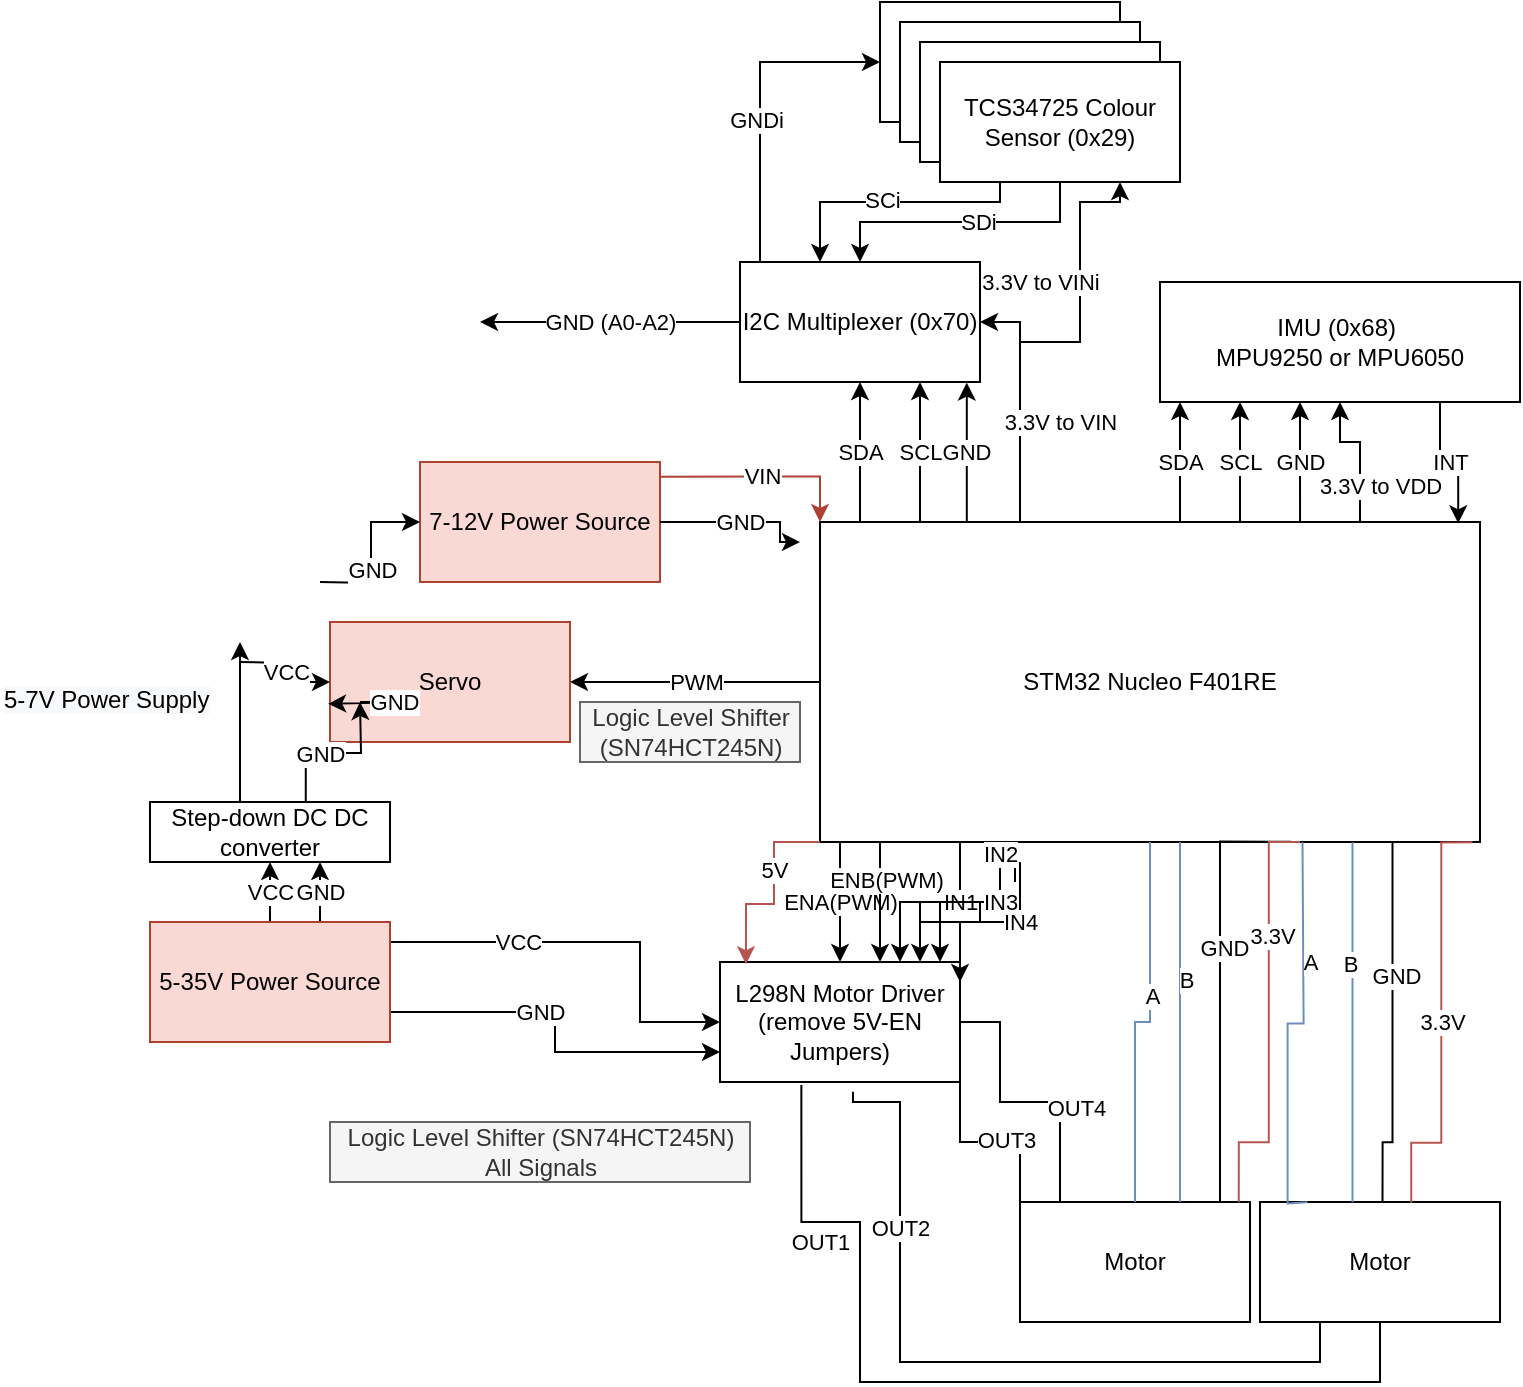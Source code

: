 <mxfile version="14.9.6" type="device"><diagram id="vrNpxhOBOukaihI8gBGh" name="Page-1"><mxGraphModel dx="1178" dy="681" grid="1" gridSize="10" guides="1" tooltips="1" connect="1" arrows="1" fold="1" page="1" pageScale="1" pageWidth="850" pageHeight="1100" math="0" shadow="0"><root><mxCell id="0"/><mxCell id="1" parent="0"/><mxCell id="g9xkTk40jJ5ha4Rl7LRV-19" value="ENA(PWM)" style="edgeStyle=orthogonalEdgeStyle;rounded=0;orthogonalLoop=1;jettySize=auto;html=1;entryX=0.5;entryY=0;entryDx=0;entryDy=0;" parent="1" source="OatvqvWwIHZUIBoUpNTg-1" target="OatvqvWwIHZUIBoUpNTg-7" edge="1"><mxGeometry relative="1" as="geometry"><Array as="points"><mxPoint x="450" y="630"/><mxPoint x="450" y="630"/></Array></mxGeometry></mxCell><mxCell id="g9xkTk40jJ5ha4Rl7LRV-29" style="edgeStyle=orthogonalEdgeStyle;rounded=0;orthogonalLoop=1;jettySize=auto;html=1;entryX=0.75;entryY=0;entryDx=0;entryDy=0;" parent="1" source="OatvqvWwIHZUIBoUpNTg-1" target="OatvqvWwIHZUIBoUpNTg-7" edge="1"><mxGeometry relative="1" as="geometry"><Array as="points"><mxPoint x="510" y="650"/><mxPoint x="480" y="650"/></Array></mxGeometry></mxCell><mxCell id="g9xkTk40jJ5ha4Rl7LRV-30" value="IN1" style="edgeLabel;html=1;align=center;verticalAlign=middle;resizable=0;points=[];" parent="g9xkTk40jJ5ha4Rl7LRV-29" vertex="1" connectable="0"><mxGeometry x="-0.467" relative="1" as="geometry"><mxPoint y="6" as="offset"/></mxGeometry></mxCell><mxCell id="g9xkTk40jJ5ha4Rl7LRV-50" value="PWM" style="edgeStyle=orthogonalEdgeStyle;rounded=0;orthogonalLoop=1;jettySize=auto;html=1;entryX=1;entryY=0.5;entryDx=0;entryDy=0;" parent="1" source="OatvqvWwIHZUIBoUpNTg-1" target="OatvqvWwIHZUIBoUpNTg-11" edge="1"><mxGeometry relative="1" as="geometry"/></mxCell><mxCell id="g9xkTk40jJ5ha4Rl7LRV-62" value="3.3V to VIN" style="edgeStyle=orthogonalEdgeStyle;rounded=0;orthogonalLoop=1;jettySize=auto;html=1;entryX=1;entryY=0.5;entryDx=0;entryDy=0;" parent="1" source="OatvqvWwIHZUIBoUpNTg-1" target="OatvqvWwIHZUIBoUpNTg-2" edge="1"><mxGeometry x="-0.167" y="-20" relative="1" as="geometry"><Array as="points"><mxPoint x="540" y="360"/></Array><mxPoint as="offset"/></mxGeometry></mxCell><mxCell id="g9xkTk40jJ5ha4Rl7LRV-69" value="SDA" style="edgeStyle=orthogonalEdgeStyle;rounded=0;orthogonalLoop=1;jettySize=auto;html=1;" parent="1" source="OatvqvWwIHZUIBoUpNTg-1" target="OatvqvWwIHZUIBoUpNTg-2" edge="1"><mxGeometry relative="1" as="geometry"><Array as="points"><mxPoint x="460" y="430"/><mxPoint x="460" y="430"/></Array></mxGeometry></mxCell><mxCell id="g9xkTk40jJ5ha4Rl7LRV-71" value="GND" style="edgeStyle=orthogonalEdgeStyle;rounded=0;orthogonalLoop=1;jettySize=auto;html=1;entryX=0.945;entryY=1.005;entryDx=0;entryDy=0;entryPerimeter=0;" parent="1" source="OatvqvWwIHZUIBoUpNTg-1" target="OatvqvWwIHZUIBoUpNTg-2" edge="1"><mxGeometry relative="1" as="geometry"><Array as="points"><mxPoint x="513" y="425"/></Array></mxGeometry></mxCell><mxCell id="OatvqvWwIHZUIBoUpNTg-1" value="STM32 Nucleo F401RE" style="rounded=0;whiteSpace=wrap;html=1;" parent="1" vertex="1"><mxGeometry x="440" y="460" width="330" height="160" as="geometry"/></mxCell><mxCell id="g9xkTk40jJ5ha4Rl7LRV-73" style="edgeStyle=orthogonalEdgeStyle;rounded=0;orthogonalLoop=1;jettySize=auto;html=1;entryX=0;entryY=0.5;entryDx=0;entryDy=0;" parent="1" source="OatvqvWwIHZUIBoUpNTg-2" target="OatvqvWwIHZUIBoUpNTg-3" edge="1"><mxGeometry relative="1" as="geometry"><Array as="points"><mxPoint x="410" y="230"/></Array></mxGeometry></mxCell><mxCell id="g9xkTk40jJ5ha4Rl7LRV-74" value="GNDi" style="edgeLabel;html=1;align=center;verticalAlign=middle;resizable=0;points=[];" parent="g9xkTk40jJ5ha4Rl7LRV-73" vertex="1" connectable="0"><mxGeometry x="-0.104" y="2" relative="1" as="geometry"><mxPoint as="offset"/></mxGeometry></mxCell><mxCell id="g9xkTk40jJ5ha4Rl7LRV-75" value="GND (A0-A2)" style="edgeStyle=orthogonalEdgeStyle;rounded=0;orthogonalLoop=1;jettySize=auto;html=1;exitX=0;exitY=0.5;exitDx=0;exitDy=0;" parent="1" source="OatvqvWwIHZUIBoUpNTg-2" edge="1"><mxGeometry relative="1" as="geometry"><mxPoint x="270" y="360" as="targetPoint"/></mxGeometry></mxCell><mxCell id="OatvqvWwIHZUIBoUpNTg-2" value="I2C Multiplexer (0x70)" style="rounded=0;whiteSpace=wrap;html=1;" parent="1" vertex="1"><mxGeometry x="400" y="330" width="120" height="60" as="geometry"/></mxCell><mxCell id="OatvqvWwIHZUIBoUpNTg-3" value="TCS34725 Colour Sensor" style="rounded=0;whiteSpace=wrap;html=1;" parent="1" vertex="1"><mxGeometry x="470" y="200" width="120" height="60" as="geometry"/></mxCell><mxCell id="OatvqvWwIHZUIBoUpNTg-4" value="TCS34725 Colour Sensor" style="rounded=0;whiteSpace=wrap;html=1;" parent="1" vertex="1"><mxGeometry x="480" y="210" width="120" height="60" as="geometry"/></mxCell><mxCell id="OatvqvWwIHZUIBoUpNTg-5" value="TCS34725 Colour Sensor" style="rounded=0;whiteSpace=wrap;html=1;" parent="1" vertex="1"><mxGeometry x="490" y="220" width="120" height="60" as="geometry"/></mxCell><mxCell id="g9xkTk40jJ5ha4Rl7LRV-64" style="edgeStyle=orthogonalEdgeStyle;rounded=0;orthogonalLoop=1;jettySize=auto;html=1;entryX=0.5;entryY=0;entryDx=0;entryDy=0;" parent="1" source="OatvqvWwIHZUIBoUpNTg-6" target="OatvqvWwIHZUIBoUpNTg-2" edge="1"><mxGeometry relative="1" as="geometry"/></mxCell><mxCell id="g9xkTk40jJ5ha4Rl7LRV-68" value="SDi" style="edgeLabel;html=1;align=center;verticalAlign=middle;resizable=0;points=[];" parent="g9xkTk40jJ5ha4Rl7LRV-64" vertex="1" connectable="0"><mxGeometry x="-0.131" relative="1" as="geometry"><mxPoint as="offset"/></mxGeometry></mxCell><mxCell id="OatvqvWwIHZUIBoUpNTg-6" value="TCS34725 Colour Sensor (0x29)" style="rounded=0;whiteSpace=wrap;html=1;" parent="1" vertex="1"><mxGeometry x="500" y="230" width="120" height="60" as="geometry"/></mxCell><mxCell id="OatvqvWwIHZUIBoUpNTg-7" value="L298N Motor Driver&lt;br&gt;(remove 5V-EN Jumpers)" style="rounded=0;whiteSpace=wrap;html=1;" parent="1" vertex="1"><mxGeometry x="390" y="680" width="120" height="60" as="geometry"/></mxCell><mxCell id="OatvqvWwIHZUIBoUpNTg-8" value="Motor" style="rounded=0;whiteSpace=wrap;html=1;" parent="1" vertex="1"><mxGeometry x="660" y="800" width="120" height="60" as="geometry"/></mxCell><mxCell id="OatvqvWwIHZUIBoUpNTg-9" value="Motor" style="rounded=0;whiteSpace=wrap;html=1;" parent="1" vertex="1"><mxGeometry x="540" y="800" width="115" height="60" as="geometry"/></mxCell><mxCell id="g9xkTk40jJ5ha4Rl7LRV-83" value="INT" style="edgeStyle=orthogonalEdgeStyle;rounded=0;orthogonalLoop=1;jettySize=auto;html=1;entryX=0.967;entryY=0.004;entryDx=0;entryDy=0;entryPerimeter=0;" parent="1" source="OatvqvWwIHZUIBoUpNTg-10" target="OatvqvWwIHZUIBoUpNTg-1" edge="1"><mxGeometry relative="1" as="geometry"><Array as="points"><mxPoint x="750" y="430"/><mxPoint x="759" y="430"/></Array></mxGeometry></mxCell><mxCell id="OatvqvWwIHZUIBoUpNTg-10" value="IMU (0x68)&amp;nbsp;&lt;br&gt;MPU9250 or MPU6050" style="rounded=0;whiteSpace=wrap;html=1;" parent="1" vertex="1"><mxGeometry x="610" y="340" width="180" height="60" as="geometry"/></mxCell><mxCell id="OatvqvWwIHZUIBoUpNTg-11" value="Servo" style="rounded=0;whiteSpace=wrap;html=1;fillColor=#fad9d5;strokeColor=#ae4132;" parent="1" vertex="1"><mxGeometry x="195" y="510" width="120" height="60" as="geometry"/></mxCell><mxCell id="g9xkTk40jJ5ha4Rl7LRV-48" value="VCC" style="edgeStyle=orthogonalEdgeStyle;rounded=0;orthogonalLoop=1;jettySize=auto;html=1;entryX=0;entryY=0.5;entryDx=0;entryDy=0;" parent="1" target="OatvqvWwIHZUIBoUpNTg-11" edge="1"><mxGeometry relative="1" as="geometry"><mxPoint x="150" y="530" as="sourcePoint"/></mxGeometry></mxCell><mxCell id="g9xkTk40jJ5ha4Rl7LRV-49" value="GND" style="edgeStyle=orthogonalEdgeStyle;rounded=0;orthogonalLoop=1;jettySize=auto;html=1;entryX=-0.008;entryY=0.682;entryDx=0;entryDy=0;entryPerimeter=0;" parent="1" target="OatvqvWwIHZUIBoUpNTg-11" edge="1"><mxGeometry relative="1" as="geometry"><Array as="points"><mxPoint x="235" y="550"/><mxPoint x="235" y="551"/></Array><mxPoint x="210" y="550" as="sourcePoint"/></mxGeometry></mxCell><mxCell id="g9xkTk40jJ5ha4Rl7LRV-1" value="" style="endArrow=none;html=1;rounded=0;edgeStyle=orthogonalEdgeStyle;exitX=0.5;exitY=0;exitDx=0;exitDy=0;entryX=0.5;entryY=1;entryDx=0;entryDy=0;fillColor=#dae8fc;strokeColor=#6c8ebf;" parent="1" source="OatvqvWwIHZUIBoUpNTg-9" target="OatvqvWwIHZUIBoUpNTg-1" edge="1"><mxGeometry width="50" height="50" relative="1" as="geometry"><mxPoint x="600" y="770" as="sourcePoint"/><mxPoint x="650" y="720" as="targetPoint"/></mxGeometry></mxCell><mxCell id="g9xkTk40jJ5ha4Rl7LRV-22" value="A" style="edgeLabel;html=1;align=center;verticalAlign=middle;resizable=0;points=[];" parent="g9xkTk40jJ5ha4Rl7LRV-1" vertex="1" connectable="0"><mxGeometry x="0.18" y="-2" relative="1" as="geometry"><mxPoint x="-1" as="offset"/></mxGeometry></mxCell><mxCell id="g9xkTk40jJ5ha4Rl7LRV-2" value="" style="endArrow=none;html=1;rounded=0;edgeStyle=orthogonalEdgeStyle;exitX=0.5;exitY=0;exitDx=0;exitDy=0;entryX=0.5;entryY=1;entryDx=0;entryDy=0;fillColor=#dae8fc;strokeColor=#6c8ebf;" parent="1" edge="1"><mxGeometry width="50" height="50" relative="1" as="geometry"><mxPoint x="620" y="800" as="sourcePoint"/><mxPoint x="620" y="620" as="targetPoint"/></mxGeometry></mxCell><mxCell id="g9xkTk40jJ5ha4Rl7LRV-23" value="B" style="edgeLabel;html=1;align=center;verticalAlign=middle;resizable=0;points=[];" parent="g9xkTk40jJ5ha4Rl7LRV-2" vertex="1" connectable="0"><mxGeometry x="0.233" y="-3" relative="1" as="geometry"><mxPoint as="offset"/></mxGeometry></mxCell><mxCell id="g9xkTk40jJ5ha4Rl7LRV-3" value="" style="endArrow=none;html=1;rounded=0;edgeStyle=orthogonalEdgeStyle;exitX=0;exitY=0;exitDx=0;exitDy=0;entryX=1;entryY=1;entryDx=0;entryDy=0;" parent="1" source="OatvqvWwIHZUIBoUpNTg-9" target="OatvqvWwIHZUIBoUpNTg-7" edge="1"><mxGeometry width="50" height="50" relative="1" as="geometry"><mxPoint x="550" y="770" as="sourcePoint"/><mxPoint x="600" y="720" as="targetPoint"/><Array as="points"><mxPoint x="540" y="770"/><mxPoint x="510" y="770"/></Array></mxGeometry></mxCell><mxCell id="g9xkTk40jJ5ha4Rl7LRV-40" value="OUT3" style="edgeLabel;html=1;align=center;verticalAlign=middle;resizable=0;points=[];" parent="g9xkTk40jJ5ha4Rl7LRV-3" vertex="1" connectable="0"><mxGeometry x="-0.175" y="-1" relative="1" as="geometry"><mxPoint as="offset"/></mxGeometry></mxCell><mxCell id="g9xkTk40jJ5ha4Rl7LRV-4" value="" style="endArrow=none;html=1;rounded=0;edgeStyle=orthogonalEdgeStyle;exitX=0;exitY=0;exitDx=0;exitDy=0;entryX=1;entryY=0.5;entryDx=0;entryDy=0;" parent="1" target="OatvqvWwIHZUIBoUpNTg-7" edge="1"><mxGeometry width="50" height="50" relative="1" as="geometry"><mxPoint x="560" y="800" as="sourcePoint"/><mxPoint x="530" y="710" as="targetPoint"/><Array as="points"><mxPoint x="560" y="750"/><mxPoint x="530" y="750"/><mxPoint x="530" y="710"/></Array></mxGeometry></mxCell><mxCell id="g9xkTk40jJ5ha4Rl7LRV-39" value="OUT4" style="edgeLabel;html=1;align=center;verticalAlign=middle;resizable=0;points=[];" parent="g9xkTk40jJ5ha4Rl7LRV-4" vertex="1" connectable="0"><mxGeometry x="-0.327" y="-1" relative="1" as="geometry"><mxPoint x="7" as="offset"/></mxGeometry></mxCell><mxCell id="g9xkTk40jJ5ha4Rl7LRV-5" value="" style="endArrow=none;html=1;rounded=0;edgeStyle=orthogonalEdgeStyle;entryX=0.714;entryY=0.999;entryDx=0;entryDy=0;entryPerimeter=0;startArrow=none;" parent="1" target="OatvqvWwIHZUIBoUpNTg-1" edge="1" source="OatvqvWwIHZUIBoUpNTg-9"><mxGeometry width="50" height="50" relative="1" as="geometry"><mxPoint x="640" y="620" as="sourcePoint"/><mxPoint x="605" y="740" as="targetPoint"/><Array as="points"><mxPoint x="640" y="620"/></Array></mxGeometry></mxCell><mxCell id="g9xkTk40jJ5ha4Rl7LRV-26" value="GND" style="edgeLabel;html=1;align=center;verticalAlign=middle;resizable=0;points=[];" parent="g9xkTk40jJ5ha4Rl7LRV-5" vertex="1" connectable="0"><mxGeometry x="0.18" y="-2" relative="1" as="geometry"><mxPoint as="offset"/></mxGeometry></mxCell><mxCell id="g9xkTk40jJ5ha4Rl7LRV-6" value="" style="endArrow=none;html=1;rounded=0;edgeStyle=orthogonalEdgeStyle;exitX=0;exitY=0;exitDx=0;exitDy=0;entryX=0.714;entryY=0.999;entryDx=0;entryDy=0;entryPerimeter=0;fillColor=#f8cecc;strokeColor=#b85450;" parent="1" edge="1"><mxGeometry width="50" height="50" relative="1" as="geometry"><mxPoint x="649.38" y="800.17" as="sourcePoint"/><mxPoint x="680.0" y="620.01" as="targetPoint"/><Array as="points"><mxPoint x="649.38" y="770.17"/><mxPoint x="664.38" y="770.17"/><mxPoint x="664.38" y="620.17"/></Array></mxGeometry></mxCell><mxCell id="g9xkTk40jJ5ha4Rl7LRV-27" value="3.3V" style="edgeLabel;html=1;align=center;verticalAlign=middle;resizable=0;points=[];" parent="g9xkTk40jJ5ha4Rl7LRV-6" vertex="1" connectable="0"><mxGeometry x="0.403" y="-1" relative="1" as="geometry"><mxPoint as="offset"/></mxGeometry></mxCell><mxCell id="g9xkTk40jJ5ha4Rl7LRV-7" value="" style="endArrow=none;html=1;rounded=0;edgeStyle=orthogonalEdgeStyle;exitX=0.5;exitY=0;exitDx=0;exitDy=0;entryX=0.5;entryY=1;entryDx=0;entryDy=0;fillColor=#dae8fc;strokeColor=#6c8ebf;" parent="1" edge="1"><mxGeometry width="50" height="50" relative="1" as="geometry"><mxPoint x="683.75" y="800.17" as="sourcePoint"/><mxPoint x="681.25" y="620.17" as="targetPoint"/></mxGeometry></mxCell><mxCell id="g9xkTk40jJ5ha4Rl7LRV-24" value="A" style="edgeLabel;html=1;align=center;verticalAlign=middle;resizable=0;points=[];" parent="g9xkTk40jJ5ha4Rl7LRV-7" vertex="1" connectable="0"><mxGeometry x="0.396" y="-3" relative="1" as="geometry"><mxPoint as="offset"/></mxGeometry></mxCell><mxCell id="g9xkTk40jJ5ha4Rl7LRV-8" value="" style="endArrow=none;html=1;rounded=0;edgeStyle=orthogonalEdgeStyle;exitX=0.5;exitY=0;exitDx=0;exitDy=0;entryX=0.5;entryY=1;entryDx=0;entryDy=0;fillColor=#dae8fc;strokeColor=#6c8ebf;" parent="1" edge="1"><mxGeometry width="50" height="50" relative="1" as="geometry"><mxPoint x="706.25" y="800.17" as="sourcePoint"/><mxPoint x="706.25" y="620.17" as="targetPoint"/></mxGeometry></mxCell><mxCell id="g9xkTk40jJ5ha4Rl7LRV-25" value="B" style="edgeLabel;html=1;align=center;verticalAlign=middle;resizable=0;points=[];" parent="g9xkTk40jJ5ha4Rl7LRV-8" vertex="1" connectable="0"><mxGeometry x="0.328" y="2" relative="1" as="geometry"><mxPoint as="offset"/></mxGeometry></mxCell><mxCell id="g9xkTk40jJ5ha4Rl7LRV-9" value="" style="endArrow=none;html=1;rounded=0;edgeStyle=orthogonalEdgeStyle;exitX=0;exitY=0;exitDx=0;exitDy=0;entryX=0.714;entryY=0.999;entryDx=0;entryDy=0;entryPerimeter=0;" parent="1" edge="1"><mxGeometry width="50" height="50" relative="1" as="geometry"><mxPoint x="721.25" y="800.17" as="sourcePoint"/><mxPoint x="751.87" y="620.01" as="targetPoint"/><Array as="points"><mxPoint x="721.25" y="770.17"/><mxPoint x="726.25" y="770.17"/><mxPoint x="726.25" y="620.17"/></Array></mxGeometry></mxCell><mxCell id="g9xkTk40jJ5ha4Rl7LRV-28" value="GND" style="edgeLabel;html=1;align=center;verticalAlign=middle;resizable=0;points=[];" parent="g9xkTk40jJ5ha4Rl7LRV-9" vertex="1" connectable="0"><mxGeometry x="0.126" y="-1" relative="1" as="geometry"><mxPoint as="offset"/></mxGeometry></mxCell><mxCell id="g9xkTk40jJ5ha4Rl7LRV-10" value="3.3V" style="endArrow=none;html=1;rounded=0;edgeStyle=orthogonalEdgeStyle;exitX=0;exitY=0;exitDx=0;exitDy=0;entryX=0.714;entryY=0.999;entryDx=0;entryDy=0;entryPerimeter=0;fillColor=#f8cecc;strokeColor=#b85450;" parent="1" edge="1"><mxGeometry width="50" height="50" relative="1" as="geometry"><mxPoint x="735.63" y="800.34" as="sourcePoint"/><mxPoint x="766.25" y="620.18" as="targetPoint"/><Array as="points"><mxPoint x="735.63" y="770.34"/><mxPoint x="750.63" y="770.34"/><mxPoint x="750.63" y="620.34"/></Array></mxGeometry></mxCell><mxCell id="g9xkTk40jJ5ha4Rl7LRV-11" value="" style="endArrow=none;html=1;rounded=0;edgeStyle=orthogonalEdgeStyle;exitX=0.5;exitY=1;exitDx=0;exitDy=0;entryX=0.339;entryY=1.025;entryDx=0;entryDy=0;entryPerimeter=0;" parent="1" source="OatvqvWwIHZUIBoUpNTg-8" target="OatvqvWwIHZUIBoUpNTg-7" edge="1"><mxGeometry width="50" height="50" relative="1" as="geometry"><mxPoint x="460" y="840" as="sourcePoint"/><mxPoint x="430" y="780" as="targetPoint"/><Array as="points"><mxPoint x="720" y="890"/><mxPoint x="460" y="890"/><mxPoint x="460" y="810"/><mxPoint x="431" y="810"/></Array></mxGeometry></mxCell><mxCell id="g9xkTk40jJ5ha4Rl7LRV-38" value="OUT1" style="edgeLabel;html=1;align=center;verticalAlign=middle;resizable=0;points=[];" parent="g9xkTk40jJ5ha4Rl7LRV-11" vertex="1" connectable="0"><mxGeometry x="0.603" y="1" relative="1" as="geometry"><mxPoint x="-15" y="9" as="offset"/></mxGeometry></mxCell><mxCell id="g9xkTk40jJ5ha4Rl7LRV-12" value="" style="endArrow=none;html=1;rounded=0;edgeStyle=orthogonalEdgeStyle;exitX=0.25;exitY=1;exitDx=0;exitDy=0;entryX=0.554;entryY=1.081;entryDx=0;entryDy=0;entryPerimeter=0;" parent="1" source="OatvqvWwIHZUIBoUpNTg-8" target="OatvqvWwIHZUIBoUpNTg-7" edge="1"><mxGeometry width="50" height="50" relative="1" as="geometry"><mxPoint x="480" y="840" as="sourcePoint"/><mxPoint x="430" y="750" as="targetPoint"/><Array as="points"><mxPoint x="690" y="880"/><mxPoint x="480" y="880"/><mxPoint x="480" y="750"/><mxPoint x="457" y="750"/></Array></mxGeometry></mxCell><mxCell id="g9xkTk40jJ5ha4Rl7LRV-37" value="OUT2" style="edgeLabel;html=1;align=center;verticalAlign=middle;resizable=0;points=[];" parent="g9xkTk40jJ5ha4Rl7LRV-12" vertex="1" connectable="0"><mxGeometry x="0.532" relative="1" as="geometry"><mxPoint as="offset"/></mxGeometry></mxCell><mxCell id="g9xkTk40jJ5ha4Rl7LRV-14" style="edgeStyle=orthogonalEdgeStyle;rounded=0;orthogonalLoop=1;jettySize=auto;html=1;exitX=1;exitY=0.5;exitDx=0;exitDy=0;" parent="1" source="g9xkTk40jJ5ha4Rl7LRV-13" target="OatvqvWwIHZUIBoUpNTg-7" edge="1"><mxGeometry relative="1" as="geometry"><Array as="points"><mxPoint x="225" y="670"/><mxPoint x="350" y="670"/><mxPoint x="350" y="710"/></Array></mxGeometry></mxCell><mxCell id="g9xkTk40jJ5ha4Rl7LRV-15" value="VCC" style="edgeLabel;html=1;align=center;verticalAlign=middle;resizable=0;points=[];" parent="g9xkTk40jJ5ha4Rl7LRV-14" vertex="1" connectable="0"><mxGeometry x="-0.255" relative="1" as="geometry"><mxPoint as="offset"/></mxGeometry></mxCell><mxCell id="g9xkTk40jJ5ha4Rl7LRV-16" style="edgeStyle=orthogonalEdgeStyle;rounded=0;orthogonalLoop=1;jettySize=auto;html=1;exitX=1;exitY=0.75;exitDx=0;exitDy=0;entryX=0;entryY=0.75;entryDx=0;entryDy=0;" parent="1" source="g9xkTk40jJ5ha4Rl7LRV-13" target="OatvqvWwIHZUIBoUpNTg-7" edge="1"><mxGeometry relative="1" as="geometry"/></mxCell><mxCell id="g9xkTk40jJ5ha4Rl7LRV-17" value="GND" style="edgeLabel;html=1;align=center;verticalAlign=middle;resizable=0;points=[];" parent="g9xkTk40jJ5ha4Rl7LRV-16" vertex="1" connectable="0"><mxGeometry x="-0.188" relative="1" as="geometry"><mxPoint as="offset"/></mxGeometry></mxCell><mxCell id="tzP9EwMo513xm4mOMln4-5" style="edgeStyle=orthogonalEdgeStyle;rounded=0;orthogonalLoop=1;jettySize=auto;html=1;" edge="1" parent="1"><mxGeometry relative="1" as="geometry"><mxPoint x="150" y="600" as="sourcePoint"/><mxPoint x="150" y="520" as="targetPoint"/></mxGeometry></mxCell><mxCell id="tzP9EwMo513xm4mOMln4-8" value="VCC" style="edgeStyle=orthogonalEdgeStyle;rounded=0;orthogonalLoop=1;jettySize=auto;html=1;entryX=0.5;entryY=1;entryDx=0;entryDy=0;" edge="1" parent="1" source="g9xkTk40jJ5ha4Rl7LRV-13" target="tzP9EwMo513xm4mOMln4-7"><mxGeometry relative="1" as="geometry"/></mxCell><mxCell id="tzP9EwMo513xm4mOMln4-9" value="GND" style="edgeStyle=orthogonalEdgeStyle;rounded=0;orthogonalLoop=1;jettySize=auto;html=1;" edge="1" parent="1" source="g9xkTk40jJ5ha4Rl7LRV-13" target="tzP9EwMo513xm4mOMln4-7"><mxGeometry relative="1" as="geometry"><Array as="points"><mxPoint x="190" y="650"/><mxPoint x="190" y="650"/></Array></mxGeometry></mxCell><mxCell id="g9xkTk40jJ5ha4Rl7LRV-13" value="5-35V Power Source" style="rounded=0;whiteSpace=wrap;html=1;fillColor=#fad9d5;strokeColor=#ae4132;" parent="1" vertex="1"><mxGeometry x="105" y="660" width="120" height="60" as="geometry"/></mxCell><mxCell id="g9xkTk40jJ5ha4Rl7LRV-20" style="edgeStyle=orthogonalEdgeStyle;rounded=0;orthogonalLoop=1;jettySize=auto;html=1;entryX=0.5;entryY=0;entryDx=0;entryDy=0;" parent="1" edge="1"><mxGeometry relative="1" as="geometry"><mxPoint x="480" y="620" as="sourcePoint"/><mxPoint x="470" y="680" as="targetPoint"/><Array as="points"><mxPoint x="470" y="620"/></Array></mxGeometry></mxCell><mxCell id="g9xkTk40jJ5ha4Rl7LRV-21" value="ENB(PWM)" style="edgeLabel;html=1;align=center;verticalAlign=middle;resizable=0;points=[];" parent="g9xkTk40jJ5ha4Rl7LRV-20" vertex="1" connectable="0"><mxGeometry x="-0.171" y="3" relative="1" as="geometry"><mxPoint as="offset"/></mxGeometry></mxCell><mxCell id="g9xkTk40jJ5ha4Rl7LRV-31" style="edgeStyle=orthogonalEdgeStyle;rounded=0;orthogonalLoop=1;jettySize=auto;html=1;entryX=0.75;entryY=0;entryDx=0;entryDy=0;startArrow=none;" parent="1" edge="1"><mxGeometry relative="1" as="geometry"><mxPoint x="490" y="660" as="sourcePoint"/><mxPoint x="490" y="680" as="targetPoint"/><Array as="points"><mxPoint x="520" y="650"/><mxPoint x="490" y="650"/></Array></mxGeometry></mxCell><mxCell id="g9xkTk40jJ5ha4Rl7LRV-33" style="edgeStyle=orthogonalEdgeStyle;rounded=0;orthogonalLoop=1;jettySize=auto;html=1;entryX=0.75;entryY=0;entryDx=0;entryDy=0;" parent="1" edge="1"><mxGeometry relative="1" as="geometry"><mxPoint x="530" y="620" as="sourcePoint"/><mxPoint x="500" y="680" as="targetPoint"/><Array as="points"><mxPoint x="530" y="650"/><mxPoint x="500" y="650"/></Array></mxGeometry></mxCell><mxCell id="g9xkTk40jJ5ha4Rl7LRV-34" value="IN3" style="edgeLabel;html=1;align=center;verticalAlign=middle;resizable=0;points=[];" parent="g9xkTk40jJ5ha4Rl7LRV-33" vertex="1" connectable="0"><mxGeometry x="-0.467" relative="1" as="geometry"><mxPoint y="6" as="offset"/></mxGeometry></mxCell><mxCell id="g9xkTk40jJ5ha4Rl7LRV-35" style="edgeStyle=orthogonalEdgeStyle;rounded=0;orthogonalLoop=1;jettySize=auto;html=1;entryX=0.75;entryY=0;entryDx=0;entryDy=0;" parent="1" edge="1"><mxGeometry relative="1" as="geometry"><mxPoint x="540" y="630" as="sourcePoint"/><mxPoint x="510" y="690" as="targetPoint"/><Array as="points"><mxPoint x="540" y="660"/><mxPoint x="510" y="660"/></Array></mxGeometry></mxCell><mxCell id="g9xkTk40jJ5ha4Rl7LRV-36" value="IN4" style="edgeLabel;html=1;align=center;verticalAlign=middle;resizable=0;points=[];" parent="g9xkTk40jJ5ha4Rl7LRV-35" vertex="1" connectable="0"><mxGeometry x="-0.467" relative="1" as="geometry"><mxPoint y="6" as="offset"/></mxGeometry></mxCell><mxCell id="g9xkTk40jJ5ha4Rl7LRV-43" style="edgeStyle=orthogonalEdgeStyle;rounded=0;orthogonalLoop=1;jettySize=auto;html=1;exitX=0.649;exitY=0.002;exitDx=0;exitDy=0;exitPerimeter=0;" parent="1" edge="1" source="tzP9EwMo513xm4mOMln4-7"><mxGeometry relative="1" as="geometry"><mxPoint x="180" y="610" as="sourcePoint"/><mxPoint x="210" y="550" as="targetPoint"/></mxGeometry></mxCell><mxCell id="g9xkTk40jJ5ha4Rl7LRV-44" value="GND" style="edgeLabel;html=1;align=center;verticalAlign=middle;resizable=0;points=[];" parent="g9xkTk40jJ5ha4Rl7LRV-43" vertex="1" connectable="0"><mxGeometry x="-0.188" relative="1" as="geometry"><mxPoint as="offset"/></mxGeometry></mxCell><mxCell id="g9xkTk40jJ5ha4Rl7LRV-45" style="edgeStyle=orthogonalEdgeStyle;rounded=0;orthogonalLoop=1;jettySize=auto;html=1;exitX=0;exitY=1;exitDx=0;exitDy=0;entryX=0.25;entryY=0;entryDx=0;entryDy=0;fillColor=#f8cecc;strokeColor=#b85450;" parent="1" source="OatvqvWwIHZUIBoUpNTg-1" edge="1"><mxGeometry relative="1" as="geometry"><mxPoint x="416.95" y="620.0" as="sourcePoint"/><mxPoint x="402.99" y="681.12" as="targetPoint"/><Array as="points"><mxPoint x="417" y="620"/><mxPoint x="417" y="651"/><mxPoint x="403" y="651"/></Array></mxGeometry></mxCell><mxCell id="g9xkTk40jJ5ha4Rl7LRV-46" value="5V" style="edgeLabel;html=1;align=center;verticalAlign=middle;resizable=0;points=[];" parent="g9xkTk40jJ5ha4Rl7LRV-45" vertex="1" connectable="0"><mxGeometry x="-0.255" relative="1" as="geometry"><mxPoint as="offset"/></mxGeometry></mxCell><mxCell id="g9xkTk40jJ5ha4Rl7LRV-52" value="VIN" style="edgeStyle=orthogonalEdgeStyle;rounded=0;orthogonalLoop=1;jettySize=auto;html=1;entryX=0;entryY=0;entryDx=0;entryDy=0;fillColor=#fad9d5;strokeColor=#ae4132;exitX=0.992;exitY=0.122;exitDx=0;exitDy=0;exitPerimeter=0;" parent="1" source="g9xkTk40jJ5ha4Rl7LRV-51" target="OatvqvWwIHZUIBoUpNTg-1" edge="1"><mxGeometry relative="1" as="geometry"/></mxCell><mxCell id="g9xkTk40jJ5ha4Rl7LRV-51" value="7-12V Power Source" style="rounded=0;whiteSpace=wrap;html=1;fillColor=#fad9d5;strokeColor=#ae4132;" parent="1" vertex="1"><mxGeometry x="240" y="430" width="120" height="60" as="geometry"/></mxCell><mxCell id="g9xkTk40jJ5ha4Rl7LRV-54" value="GND" style="edgeStyle=orthogonalEdgeStyle;rounded=0;orthogonalLoop=1;jettySize=auto;html=1;entryX=0;entryY=0;entryDx=0;entryDy=0;exitX=1;exitY=0.5;exitDx=0;exitDy=0;" parent="1" source="g9xkTk40jJ5ha4Rl7LRV-51" edge="1"><mxGeometry relative="1" as="geometry"><mxPoint x="330" y="460" as="sourcePoint"/><mxPoint x="430.0" y="470" as="targetPoint"/><Array as="points"><mxPoint x="420" y="460"/><mxPoint x="420" y="470"/></Array></mxGeometry></mxCell><mxCell id="g9xkTk40jJ5ha4Rl7LRV-55" style="edgeStyle=orthogonalEdgeStyle;rounded=0;orthogonalLoop=1;jettySize=auto;html=1;entryX=0;entryY=0.5;entryDx=0;entryDy=0;" parent="1" target="g9xkTk40jJ5ha4Rl7LRV-51" edge="1"><mxGeometry relative="1" as="geometry"><mxPoint x="190" y="490" as="sourcePoint"/><mxPoint x="170.0" y="460" as="targetPoint"/></mxGeometry></mxCell><mxCell id="g9xkTk40jJ5ha4Rl7LRV-56" value="GND" style="edgeLabel;html=1;align=center;verticalAlign=middle;resizable=0;points=[];" parent="g9xkTk40jJ5ha4Rl7LRV-55" vertex="1" connectable="0"><mxGeometry x="-0.188" relative="1" as="geometry"><mxPoint as="offset"/></mxGeometry></mxCell><mxCell id="g9xkTk40jJ5ha4Rl7LRV-61" value="Logic Level Shifter &lt;br&gt;(SN74HCT245N)" style="text;html=1;align=center;verticalAlign=middle;resizable=0;points=[];autosize=1;fillColor=#f5f5f5;strokeColor=#666666;fontColor=#333333;" parent="1" vertex="1"><mxGeometry x="320" y="550" width="110" height="30" as="geometry"/></mxCell><mxCell id="g9xkTk40jJ5ha4Rl7LRV-65" style="edgeStyle=orthogonalEdgeStyle;rounded=0;orthogonalLoop=1;jettySize=auto;html=1;exitX=0.25;exitY=1;exitDx=0;exitDy=0;" parent="1" source="OatvqvWwIHZUIBoUpNTg-6" edge="1"><mxGeometry relative="1" as="geometry"><mxPoint x="540" y="300" as="sourcePoint"/><mxPoint x="440" y="330" as="targetPoint"/><Array as="points"><mxPoint x="530" y="300"/><mxPoint x="440" y="300"/></Array></mxGeometry></mxCell><mxCell id="g9xkTk40jJ5ha4Rl7LRV-67" value="SCi" style="edgeLabel;html=1;align=center;verticalAlign=middle;resizable=0;points=[];" parent="g9xkTk40jJ5ha4Rl7LRV-65" vertex="1" connectable="0"><mxGeometry x="0.059" y="-1" relative="1" as="geometry"><mxPoint as="offset"/></mxGeometry></mxCell><mxCell id="g9xkTk40jJ5ha4Rl7LRV-70" value="SCL" style="edgeStyle=orthogonalEdgeStyle;rounded=0;orthogonalLoop=1;jettySize=auto;html=1;" parent="1" edge="1"><mxGeometry relative="1" as="geometry"><mxPoint x="490" y="460" as="sourcePoint"/><mxPoint x="490" y="390" as="targetPoint"/><Array as="points"><mxPoint x="490" y="430"/><mxPoint x="490" y="430"/></Array></mxGeometry></mxCell><mxCell id="g9xkTk40jJ5ha4Rl7LRV-72" value="3.3V to VINi" style="edgeStyle=orthogonalEdgeStyle;rounded=0;orthogonalLoop=1;jettySize=auto;html=1;entryX=0.75;entryY=1;entryDx=0;entryDy=0;" parent="1" target="OatvqvWwIHZUIBoUpNTg-6" edge="1"><mxGeometry x="-0.077" y="20" relative="1" as="geometry"><mxPoint x="540" y="370" as="sourcePoint"/><mxPoint x="550" y="280" as="targetPoint"/><Array as="points"><mxPoint x="570" y="370"/><mxPoint x="570" y="300"/><mxPoint x="590" y="300"/></Array><mxPoint as="offset"/></mxGeometry></mxCell><mxCell id="g9xkTk40jJ5ha4Rl7LRV-79" value="SDA" style="edgeStyle=orthogonalEdgeStyle;rounded=0;orthogonalLoop=1;jettySize=auto;html=1;" parent="1" edge="1"><mxGeometry relative="1" as="geometry"><mxPoint x="620" y="460" as="sourcePoint"/><mxPoint x="620" y="400" as="targetPoint"/><Array as="points"><mxPoint x="620" y="430"/><mxPoint x="620" y="430"/></Array></mxGeometry></mxCell><mxCell id="g9xkTk40jJ5ha4Rl7LRV-80" value="SCL" style="edgeStyle=orthogonalEdgeStyle;rounded=0;orthogonalLoop=1;jettySize=auto;html=1;" parent="1" edge="1"><mxGeometry relative="1" as="geometry"><mxPoint x="650" y="460" as="sourcePoint"/><mxPoint x="650" y="400" as="targetPoint"/><Array as="points"><mxPoint x="650" y="430"/><mxPoint x="650" y="430"/></Array></mxGeometry></mxCell><mxCell id="g9xkTk40jJ5ha4Rl7LRV-81" value="GND" style="edgeStyle=orthogonalEdgeStyle;rounded=0;orthogonalLoop=1;jettySize=auto;html=1;" parent="1" edge="1"><mxGeometry relative="1" as="geometry"><mxPoint x="680.029" y="460" as="sourcePoint"/><mxPoint x="680" y="400" as="targetPoint"/><Array as="points"><mxPoint x="679.6" y="425"/></Array></mxGeometry></mxCell><mxCell id="g9xkTk40jJ5ha4Rl7LRV-82" value="3.3V to VDD" style="edgeStyle=orthogonalEdgeStyle;rounded=0;orthogonalLoop=1;jettySize=auto;html=1;entryX=0.5;entryY=1;entryDx=0;entryDy=0;" parent="1" target="OatvqvWwIHZUIBoUpNTg-10" edge="1"><mxGeometry x="-0.478" y="-10" relative="1" as="geometry"><mxPoint x="710" y="460" as="sourcePoint"/><mxPoint x="690" y="360" as="targetPoint"/><Array as="points"><mxPoint x="710" y="420"/><mxPoint x="700" y="420"/></Array><mxPoint as="offset"/></mxGeometry></mxCell><mxCell id="g9xkTk40jJ5ha4Rl7LRV-84" value="" style="edgeStyle=orthogonalEdgeStyle;rounded=0;orthogonalLoop=1;jettySize=auto;html=1;entryX=0.75;entryY=0;entryDx=0;entryDy=0;endArrow=none;" parent="1" edge="1"><mxGeometry relative="1" as="geometry"><mxPoint x="520" y="620" as="sourcePoint"/><mxPoint x="537.5" y="640" as="targetPoint"/><Array as="points"/></mxGeometry></mxCell><mxCell id="g9xkTk40jJ5ha4Rl7LRV-85" value="IN2" style="edgeLabel;html=1;align=center;verticalAlign=middle;resizable=0;points=[];" parent="g9xkTk40jJ5ha4Rl7LRV-84" vertex="1" connectable="0"><mxGeometry x="-0.467" relative="1" as="geometry"><mxPoint y="6" as="offset"/></mxGeometry></mxCell><mxCell id="tzP9EwMo513xm4mOMln4-2" value="Logic Level Shifter (SN74HCT245N)&lt;br&gt;All Signals" style="text;html=1;align=center;verticalAlign=middle;resizable=0;points=[];autosize=1;fillColor=#f5f5f5;strokeColor=#666666;fontColor=#333333;" vertex="1" parent="1"><mxGeometry x="195" y="760" width="210" height="30" as="geometry"/></mxCell><mxCell id="tzP9EwMo513xm4mOMln4-7" value="Step-down DC DC converter" style="rounded=0;whiteSpace=wrap;html=1;" vertex="1" parent="1"><mxGeometry x="105" y="600" width="120" height="30" as="geometry"/></mxCell><mxCell id="tzP9EwMo513xm4mOMln4-11" value="&lt;span style=&quot;color: rgb(0, 0, 0); font-family: helvetica; font-size: 12px; font-style: normal; font-weight: 400; letter-spacing: normal; text-align: center; text-indent: 0px; text-transform: none; word-spacing: 0px; background-color: rgb(248, 249, 250); display: inline; float: none;&quot;&gt;5-7V Power Supply&lt;/span&gt;" style="text;whiteSpace=wrap;html=1;" vertex="1" parent="1"><mxGeometry x="30" y="535" width="130" height="30" as="geometry"/></mxCell></root></mxGraphModel></diagram></mxfile>